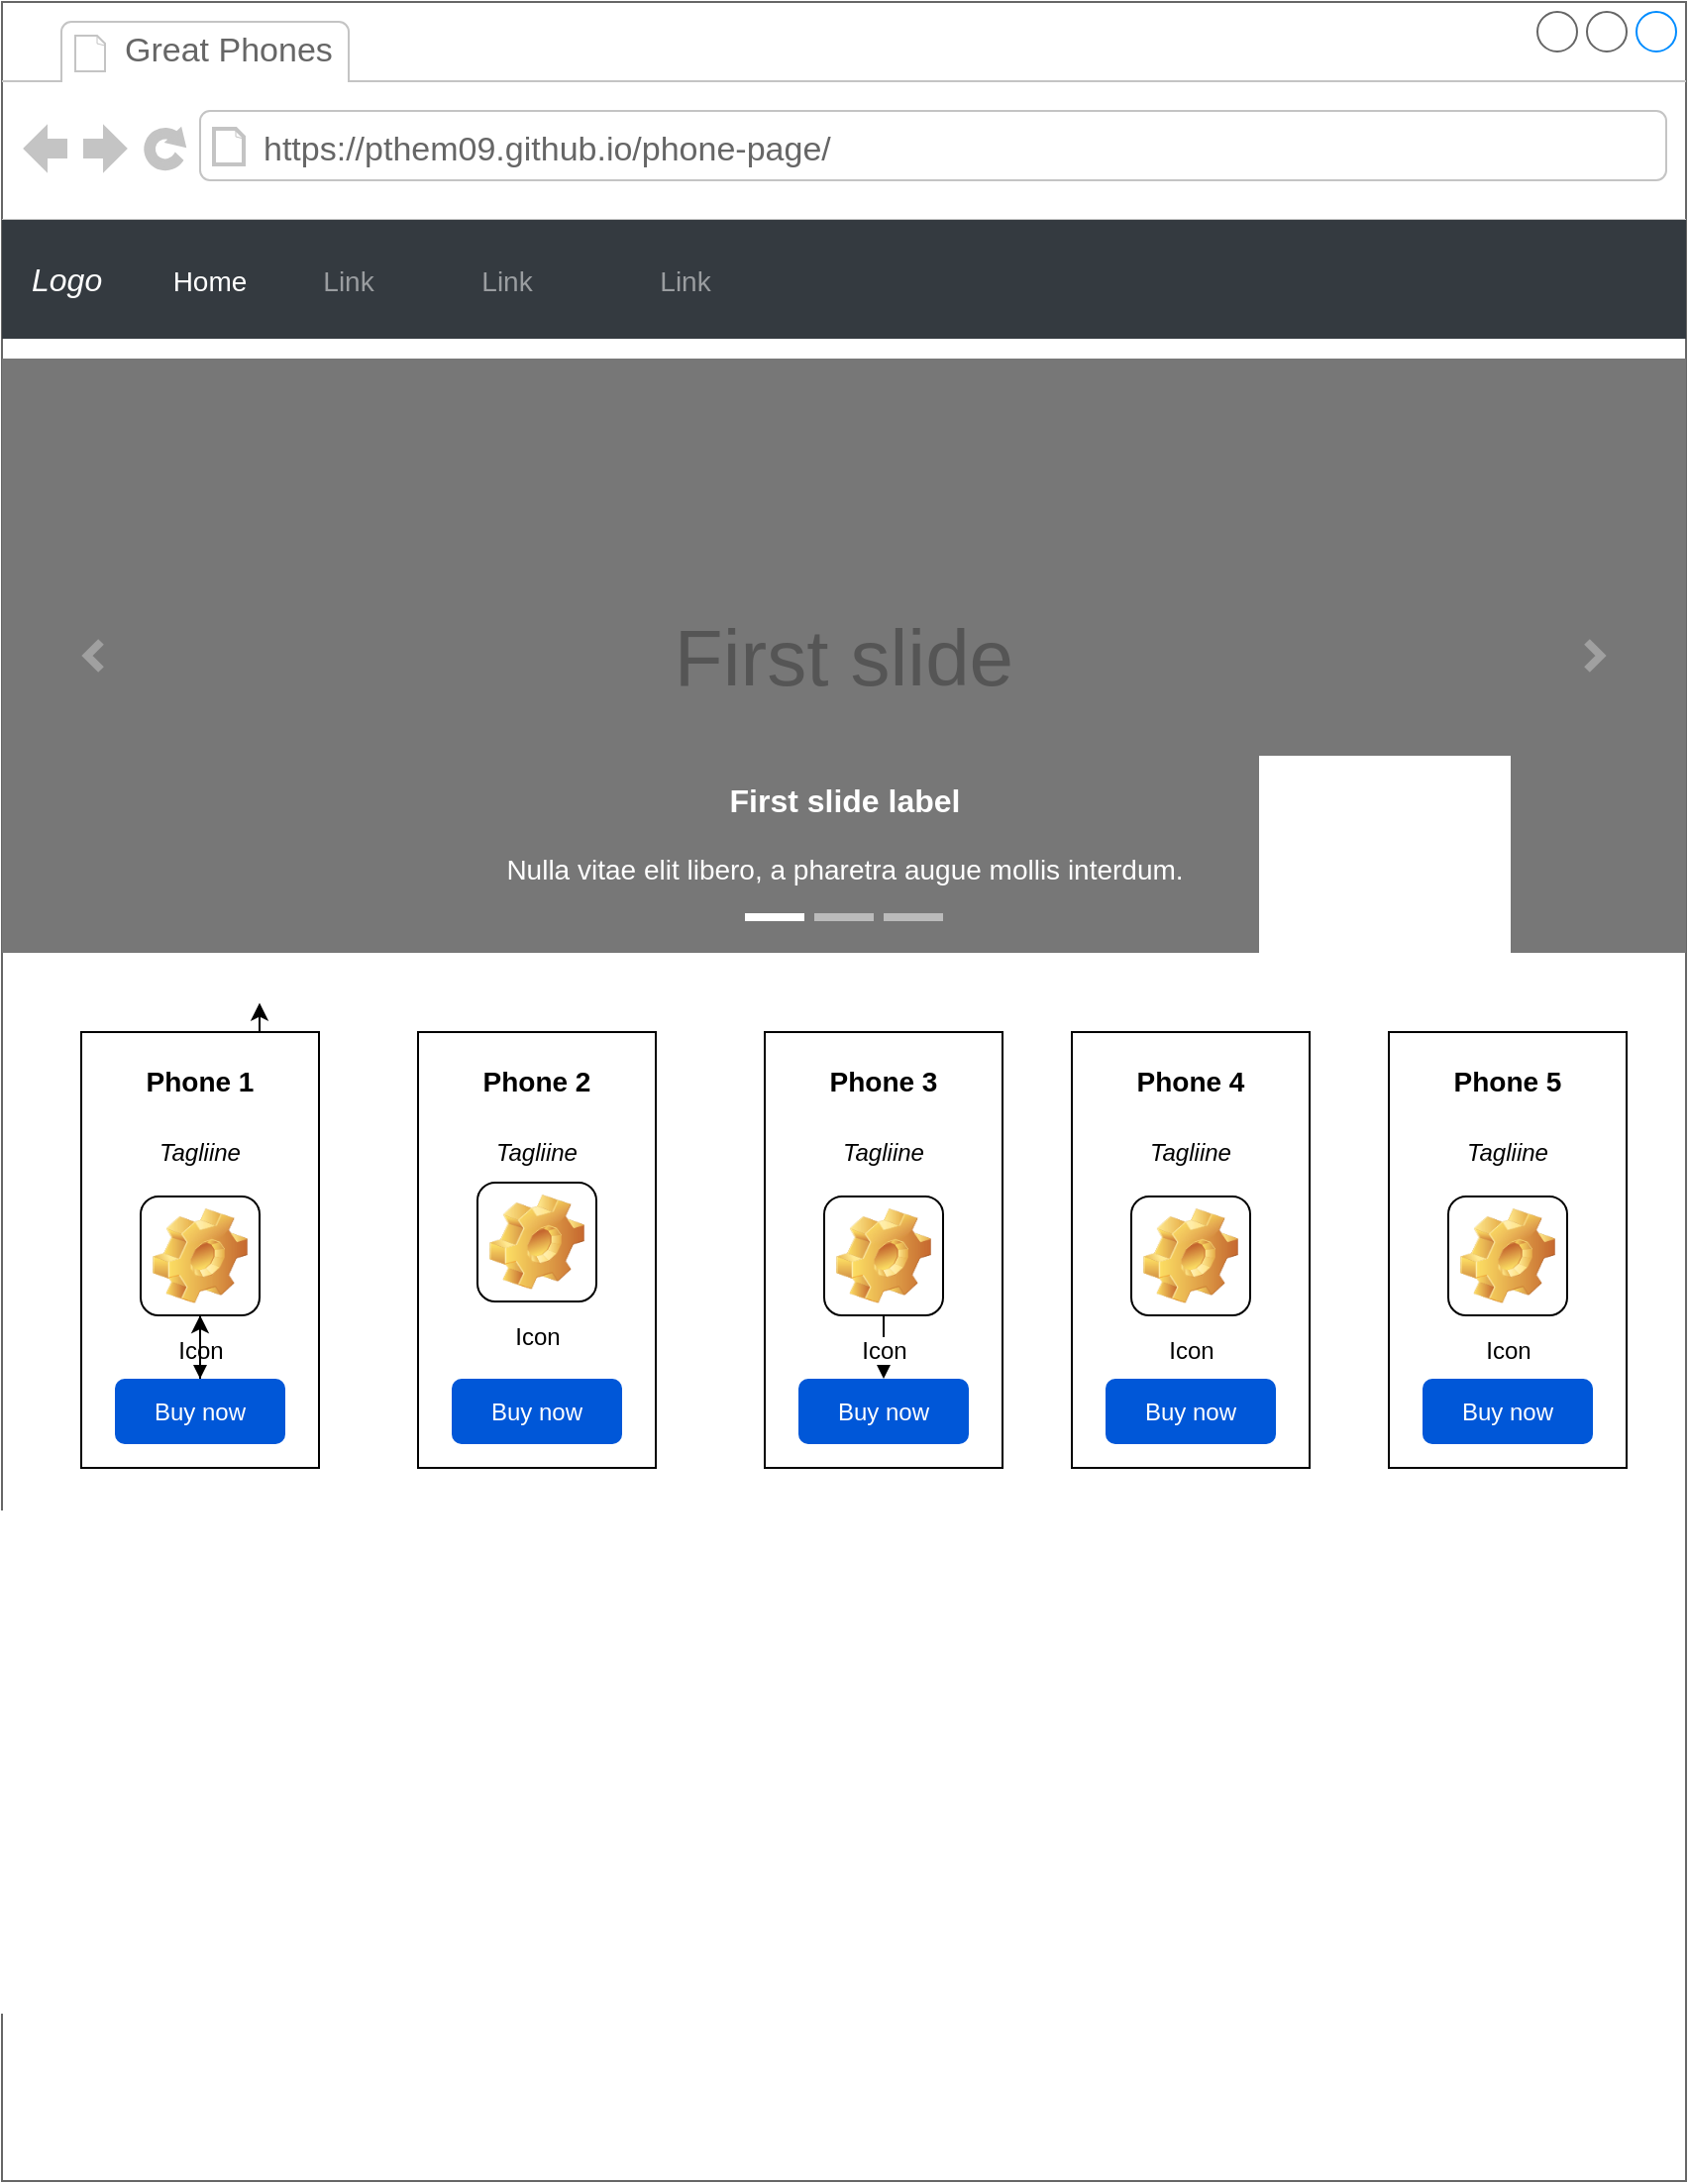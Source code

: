 <mxfile version="24.1.0" type="github">
  <diagram name="Page-1" id="dX_awtCxjfuAfy3DdkAb">
    <mxGraphModel dx="2229" dy="1864" grid="1" gridSize="10" guides="1" tooltips="1" connect="1" arrows="1" fold="1" page="1" pageScale="1" pageWidth="850" pageHeight="1100" math="0" shadow="0">
      <root>
        <mxCell id="0" />
        <mxCell id="1" parent="0" />
        <mxCell id="LIomclLp-HoN8wm7b3Z_-1" value="" style="strokeWidth=1;shadow=0;dashed=0;align=center;html=1;shape=mxgraph.mockup.containers.browserWindow;rSize=0;strokeColor=#666666;strokeColor2=#008cff;strokeColor3=#c4c4c4;mainText=,;recursiveResize=0;" vertex="1" parent="1">
          <mxGeometry x="-10" y="-65" width="850" height="1100" as="geometry" />
        </mxCell>
        <mxCell id="LIomclLp-HoN8wm7b3Z_-2" value="Great Phones" style="strokeWidth=1;shadow=0;dashed=0;align=center;html=1;shape=mxgraph.mockup.containers.anchor;fontSize=17;fontColor=#666666;align=left;whiteSpace=wrap;" vertex="1" parent="LIomclLp-HoN8wm7b3Z_-1">
          <mxGeometry x="60" y="12" width="110" height="26" as="geometry" />
        </mxCell>
        <mxCell id="LIomclLp-HoN8wm7b3Z_-3" value="https://pthem09.github.io/phone-page/" style="strokeWidth=1;shadow=0;dashed=0;align=center;html=1;shape=mxgraph.mockup.containers.anchor;rSize=0;fontSize=17;fontColor=#666666;align=left;" vertex="1" parent="LIomclLp-HoN8wm7b3Z_-1">
          <mxGeometry x="130" y="60" width="310" height="30" as="geometry" />
        </mxCell>
        <mxCell id="LIomclLp-HoN8wm7b3Z_-4" value="&lt;i&gt;Logo&lt;/i&gt;" style="html=1;shadow=0;dashed=0;fillColor=#343A40;strokeColor=none;fontSize=16;fontColor=#ffffff;align=left;spacing=15;" vertex="1" parent="LIomclLp-HoN8wm7b3Z_-1">
          <mxGeometry y="110" width="850" height="60" as="geometry" />
        </mxCell>
        <mxCell id="LIomclLp-HoN8wm7b3Z_-5" value="Home" style="fillColor=none;strokeColor=none;fontSize=14;fontColor=#ffffff;align=center;" vertex="1" parent="LIomclLp-HoN8wm7b3Z_-4">
          <mxGeometry width="70" height="40" relative="1" as="geometry">
            <mxPoint x="70" y="10" as="offset" />
          </mxGeometry>
        </mxCell>
        <mxCell id="LIomclLp-HoN8wm7b3Z_-6" value="Link" style="fillColor=none;strokeColor=none;fontSize=14;fontColor=#9A9DA0;align=center;" vertex="1" parent="LIomclLp-HoN8wm7b3Z_-4">
          <mxGeometry width="70" height="40" relative="1" as="geometry">
            <mxPoint x="140" y="10" as="offset" />
          </mxGeometry>
        </mxCell>
        <mxCell id="LIomclLp-HoN8wm7b3Z_-14" value="Link" style="fillColor=none;strokeColor=none;fontSize=14;fontColor=#9A9DA0;align=center;" vertex="1" parent="LIomclLp-HoN8wm7b3Z_-4">
          <mxGeometry x="220" y="10" width="70" height="40" as="geometry" />
        </mxCell>
        <mxCell id="LIomclLp-HoN8wm7b3Z_-15" value="Link" style="fillColor=none;strokeColor=none;fontSize=14;fontColor=#9A9DA0;align=center;" vertex="1" parent="LIomclLp-HoN8wm7b3Z_-4">
          <mxGeometry x="310" y="10" width="70" height="40" as="geometry" />
        </mxCell>
        <mxCell id="LIomclLp-HoN8wm7b3Z_-25" value="First slide" style="html=1;shadow=0;dashed=0;strokeColor=none;strokeWidth=1;fillColor=#777777;fontColor=#555555;whiteSpace=wrap;align=center;verticalAlign=middle;fontStyle=0;fontSize=40;" vertex="1" parent="LIomclLp-HoN8wm7b3Z_-1">
          <mxGeometry y="180" width="850" height="300" as="geometry" />
        </mxCell>
        <mxCell id="LIomclLp-HoN8wm7b3Z_-26" value="" style="html=1;verticalLabelPosition=bottom;labelBackgroundColor=#ffffff;verticalAlign=top;shadow=0;dashed=0;strokeWidth=4;shape=mxgraph.ios7.misc.more;strokeColor=#a0a0a0;" vertex="1" parent="LIomclLp-HoN8wm7b3Z_-25">
          <mxGeometry x="1" y="0.5" width="7" height="14" relative="1" as="geometry">
            <mxPoint x="-50" y="-7" as="offset" />
          </mxGeometry>
        </mxCell>
        <mxCell id="LIomclLp-HoN8wm7b3Z_-27" value="" style="flipH=1;html=1;verticalLabelPosition=bottom;labelBackgroundColor=#ffffff;verticalAlign=top;shadow=0;dashed=0;strokeWidth=4;shape=mxgraph.ios7.misc.more;strokeColor=#a0a0a0;" vertex="1" parent="LIomclLp-HoN8wm7b3Z_-25">
          <mxGeometry y="0.5" width="7" height="14" relative="1" as="geometry">
            <mxPoint x="43" y="-7" as="offset" />
          </mxGeometry>
        </mxCell>
        <mxCell id="LIomclLp-HoN8wm7b3Z_-28" value="" style="html=1;shadow=0;strokeColor=none;fillColor=#ffffff;" vertex="1" parent="LIomclLp-HoN8wm7b3Z_-25">
          <mxGeometry x="0.5" y="1" width="30" height="4" relative="1" as="geometry">
            <mxPoint x="-50" y="-20" as="offset" />
          </mxGeometry>
        </mxCell>
        <mxCell id="LIomclLp-HoN8wm7b3Z_-29" value="" style="html=1;shadow=0;strokeColor=none;fillColor=#BBBBBB;" vertex="1" parent="LIomclLp-HoN8wm7b3Z_-25">
          <mxGeometry x="0.5" y="1" width="30" height="4" relative="1" as="geometry">
            <mxPoint x="-15" y="-20" as="offset" />
          </mxGeometry>
        </mxCell>
        <mxCell id="LIomclLp-HoN8wm7b3Z_-30" value="" style="html=1;shadow=0;strokeColor=none;fillColor=#BBBBBB;" vertex="1" parent="LIomclLp-HoN8wm7b3Z_-25">
          <mxGeometry x="0.5" y="1" width="30" height="4" relative="1" as="geometry">
            <mxPoint x="20" y="-20" as="offset" />
          </mxGeometry>
        </mxCell>
        <mxCell id="LIomclLp-HoN8wm7b3Z_-31" value="&lt;font style=&quot;font-size: 16px&quot;&gt;&lt;b&gt;First slide label&lt;/b&gt;&lt;/font&gt;&lt;br style=&quot;font-size: 14px&quot;&gt;&lt;br style=&quot;font-size: 14px&quot;&gt;Nulla vitae elit libero, a pharetra augue mollis interdum." style="html=1;shadow=0;strokeColor=none;fillColor=none;resizeWidth=1;fontColor=#FFFFFF;fontSize=14;" vertex="1" parent="LIomclLp-HoN8wm7b3Z_-25">
          <mxGeometry y="1" width="850" height="60" relative="1" as="geometry">
            <mxPoint y="-90" as="offset" />
          </mxGeometry>
        </mxCell>
        <mxCell id="LIomclLp-HoN8wm7b3Z_-32" value="" style="rounded=0;whiteSpace=wrap;html=1;" vertex="1" parent="LIomclLp-HoN8wm7b3Z_-1">
          <mxGeometry x="40" y="520" width="120" height="220" as="geometry" />
        </mxCell>
        <mxCell id="LIomclLp-HoN8wm7b3Z_-33" value="Phone 1" style="text;html=1;align=center;verticalAlign=middle;whiteSpace=wrap;rounded=0;fontStyle=1;fontSize=14;" vertex="1" parent="LIomclLp-HoN8wm7b3Z_-1">
          <mxGeometry x="70" y="530" width="60" height="30" as="geometry" />
        </mxCell>
        <mxCell id="LIomclLp-HoN8wm7b3Z_-34" value="Tagliine" style="text;html=1;align=center;verticalAlign=middle;whiteSpace=wrap;rounded=0;fontStyle=2" vertex="1" parent="LIomclLp-HoN8wm7b3Z_-1">
          <mxGeometry x="70" y="566" width="60" height="30" as="geometry" />
        </mxCell>
        <mxCell id="LIomclLp-HoN8wm7b3Z_-35" style="edgeStyle=orthogonalEdgeStyle;rounded=0;orthogonalLoop=1;jettySize=auto;html=1;exitX=0.75;exitY=0;exitDx=0;exitDy=0;entryX=0.75;entryY=-0.067;entryDx=0;entryDy=0;entryPerimeter=0;" edge="1" parent="LIomclLp-HoN8wm7b3Z_-1" source="LIomclLp-HoN8wm7b3Z_-32" target="LIomclLp-HoN8wm7b3Z_-32">
          <mxGeometry relative="1" as="geometry" />
        </mxCell>
        <mxCell id="LIomclLp-HoN8wm7b3Z_-39" value="" style="rounded=0;whiteSpace=wrap;html=1;" vertex="1" parent="LIomclLp-HoN8wm7b3Z_-1">
          <mxGeometry x="210" y="520" width="120" height="220" as="geometry" />
        </mxCell>
        <mxCell id="LIomclLp-HoN8wm7b3Z_-40" value="Phone 2" style="text;html=1;align=center;verticalAlign=middle;whiteSpace=wrap;rounded=0;fontStyle=1;fontSize=14;" vertex="1" parent="LIomclLp-HoN8wm7b3Z_-1">
          <mxGeometry x="240" y="530" width="60" height="30" as="geometry" />
        </mxCell>
        <mxCell id="LIomclLp-HoN8wm7b3Z_-41" value="Tagliine" style="text;html=1;align=center;verticalAlign=middle;whiteSpace=wrap;rounded=0;fontStyle=2" vertex="1" parent="LIomclLp-HoN8wm7b3Z_-1">
          <mxGeometry x="240" y="566" width="60" height="30" as="geometry" />
        </mxCell>
        <mxCell id="LIomclLp-HoN8wm7b3Z_-48" value="" style="rounded=0;whiteSpace=wrap;html=1;" vertex="1" parent="LIomclLp-HoN8wm7b3Z_-1">
          <mxGeometry x="385" y="520" width="120" height="220" as="geometry" />
        </mxCell>
        <mxCell id="LIomclLp-HoN8wm7b3Z_-49" value="Phone 3" style="text;html=1;align=center;verticalAlign=middle;whiteSpace=wrap;rounded=0;fontStyle=1;fontSize=14;" vertex="1" parent="LIomclLp-HoN8wm7b3Z_-1">
          <mxGeometry x="415" y="530" width="60" height="30" as="geometry" />
        </mxCell>
        <mxCell id="LIomclLp-HoN8wm7b3Z_-50" value="Tagliine" style="text;html=1;align=center;verticalAlign=middle;whiteSpace=wrap;rounded=0;fontStyle=2" vertex="1" parent="LIomclLp-HoN8wm7b3Z_-1">
          <mxGeometry x="415" y="566" width="60" height="30" as="geometry" />
        </mxCell>
        <mxCell id="LIomclLp-HoN8wm7b3Z_-51" value="" style="rounded=0;whiteSpace=wrap;html=1;" vertex="1" parent="LIomclLp-HoN8wm7b3Z_-1">
          <mxGeometry x="540" y="520" width="120" height="220" as="geometry" />
        </mxCell>
        <mxCell id="LIomclLp-HoN8wm7b3Z_-52" value="Phone 4" style="text;html=1;align=center;verticalAlign=middle;whiteSpace=wrap;rounded=0;fontStyle=1;fontSize=14;" vertex="1" parent="LIomclLp-HoN8wm7b3Z_-1">
          <mxGeometry x="570" y="530" width="60" height="30" as="geometry" />
        </mxCell>
        <mxCell id="LIomclLp-HoN8wm7b3Z_-53" value="Tagliine" style="text;html=1;align=center;verticalAlign=middle;whiteSpace=wrap;rounded=0;fontStyle=2" vertex="1" parent="LIomclLp-HoN8wm7b3Z_-1">
          <mxGeometry x="570" y="566" width="60" height="30" as="geometry" />
        </mxCell>
        <mxCell id="LIomclLp-HoN8wm7b3Z_-54" value="" style="rounded=0;whiteSpace=wrap;html=1;" vertex="1" parent="LIomclLp-HoN8wm7b3Z_-1">
          <mxGeometry x="700" y="520" width="120" height="220" as="geometry" />
        </mxCell>
        <mxCell id="LIomclLp-HoN8wm7b3Z_-55" value="Phone 5" style="text;html=1;align=center;verticalAlign=middle;whiteSpace=wrap;rounded=0;fontStyle=1;fontSize=14;" vertex="1" parent="LIomclLp-HoN8wm7b3Z_-1">
          <mxGeometry x="730" y="530" width="60" height="30" as="geometry" />
        </mxCell>
        <mxCell id="LIomclLp-HoN8wm7b3Z_-56" value="Tagliine" style="text;html=1;align=center;verticalAlign=middle;whiteSpace=wrap;rounded=0;fontStyle=2" vertex="1" parent="LIomclLp-HoN8wm7b3Z_-1">
          <mxGeometry x="730" y="566" width="60" height="30" as="geometry" />
        </mxCell>
        <mxCell id="LIomclLp-HoN8wm7b3Z_-71" value="" style="edgeStyle=orthogonalEdgeStyle;rounded=0;orthogonalLoop=1;jettySize=auto;html=1;" edge="1" parent="LIomclLp-HoN8wm7b3Z_-1" source="LIomclLp-HoN8wm7b3Z_-57" target="LIomclLp-HoN8wm7b3Z_-64">
          <mxGeometry relative="1" as="geometry" />
        </mxCell>
        <mxCell id="LIomclLp-HoN8wm7b3Z_-57" value="Icon" style="icon;html=1;image=img/clipart/Gear_128x128.png" vertex="1" parent="LIomclLp-HoN8wm7b3Z_-1">
          <mxGeometry x="70" y="603" width="60" height="60" as="geometry" />
        </mxCell>
        <mxCell id="LIomclLp-HoN8wm7b3Z_-60" value="Icon" style="icon;html=1;image=img/clipart/Gear_128x128.png" vertex="1" parent="LIomclLp-HoN8wm7b3Z_-1">
          <mxGeometry x="240" y="596" width="60" height="60" as="geometry" />
        </mxCell>
        <mxCell id="LIomclLp-HoN8wm7b3Z_-70" value="" style="edgeStyle=orthogonalEdgeStyle;rounded=0;orthogonalLoop=1;jettySize=auto;html=1;" edge="1" parent="LIomclLp-HoN8wm7b3Z_-1" source="LIomclLp-HoN8wm7b3Z_-61" target="LIomclLp-HoN8wm7b3Z_-67">
          <mxGeometry relative="1" as="geometry" />
        </mxCell>
        <mxCell id="LIomclLp-HoN8wm7b3Z_-61" value="Icon" style="icon;html=1;image=img/clipart/Gear_128x128.png" vertex="1" parent="LIomclLp-HoN8wm7b3Z_-1">
          <mxGeometry x="415" y="603" width="60" height="60" as="geometry" />
        </mxCell>
        <mxCell id="LIomclLp-HoN8wm7b3Z_-62" value="Icon" style="icon;html=1;image=img/clipart/Gear_128x128.png" vertex="1" parent="LIomclLp-HoN8wm7b3Z_-1">
          <mxGeometry x="570" y="603" width="60" height="60" as="geometry" />
        </mxCell>
        <mxCell id="LIomclLp-HoN8wm7b3Z_-63" value="Icon" style="icon;html=1;image=img/clipart/Gear_128x128.png" vertex="1" parent="LIomclLp-HoN8wm7b3Z_-1">
          <mxGeometry x="730" y="603" width="60" height="60" as="geometry" />
        </mxCell>
        <mxCell id="LIomclLp-HoN8wm7b3Z_-72" value="" style="edgeStyle=orthogonalEdgeStyle;rounded=0;orthogonalLoop=1;jettySize=auto;html=1;" edge="1" parent="LIomclLp-HoN8wm7b3Z_-1" source="LIomclLp-HoN8wm7b3Z_-64" target="LIomclLp-HoN8wm7b3Z_-57">
          <mxGeometry relative="1" as="geometry" />
        </mxCell>
        <mxCell id="LIomclLp-HoN8wm7b3Z_-64" value="Buy now" style="rounded=1;fillColor=#0057D8;align=center;strokeColor=none;html=1;whiteSpace=wrap;fontColor=#ffffff;fontSize=12;sketch=0;" vertex="1" parent="LIomclLp-HoN8wm7b3Z_-1">
          <mxGeometry x="57" y="695" width="86" height="33" as="geometry" />
        </mxCell>
        <mxCell id="LIomclLp-HoN8wm7b3Z_-66" value="Buy now" style="rounded=1;fillColor=#0057D8;align=center;strokeColor=none;html=1;whiteSpace=wrap;fontColor=#ffffff;fontSize=12;sketch=0;" vertex="1" parent="LIomclLp-HoN8wm7b3Z_-1">
          <mxGeometry x="227" y="695" width="86" height="33" as="geometry" />
        </mxCell>
        <mxCell id="LIomclLp-HoN8wm7b3Z_-67" value="Buy now" style="rounded=1;fillColor=#0057D8;align=center;strokeColor=none;html=1;whiteSpace=wrap;fontColor=#ffffff;fontSize=12;sketch=0;" vertex="1" parent="LIomclLp-HoN8wm7b3Z_-1">
          <mxGeometry x="402" y="695" width="86" height="33" as="geometry" />
        </mxCell>
        <mxCell id="LIomclLp-HoN8wm7b3Z_-68" value="Buy now" style="rounded=1;fillColor=#0057D8;align=center;strokeColor=none;html=1;whiteSpace=wrap;fontColor=#ffffff;fontSize=12;sketch=0;" vertex="1" parent="LIomclLp-HoN8wm7b3Z_-1">
          <mxGeometry x="557" y="695" width="86" height="33" as="geometry" />
        </mxCell>
        <mxCell id="LIomclLp-HoN8wm7b3Z_-69" value="Buy now" style="rounded=1;fillColor=#0057D8;align=center;strokeColor=none;html=1;whiteSpace=wrap;fontColor=#ffffff;fontSize=12;sketch=0;" vertex="1" parent="LIomclLp-HoN8wm7b3Z_-1">
          <mxGeometry x="717" y="695" width="86" height="33" as="geometry" />
        </mxCell>
      </root>
    </mxGraphModel>
  </diagram>
</mxfile>
